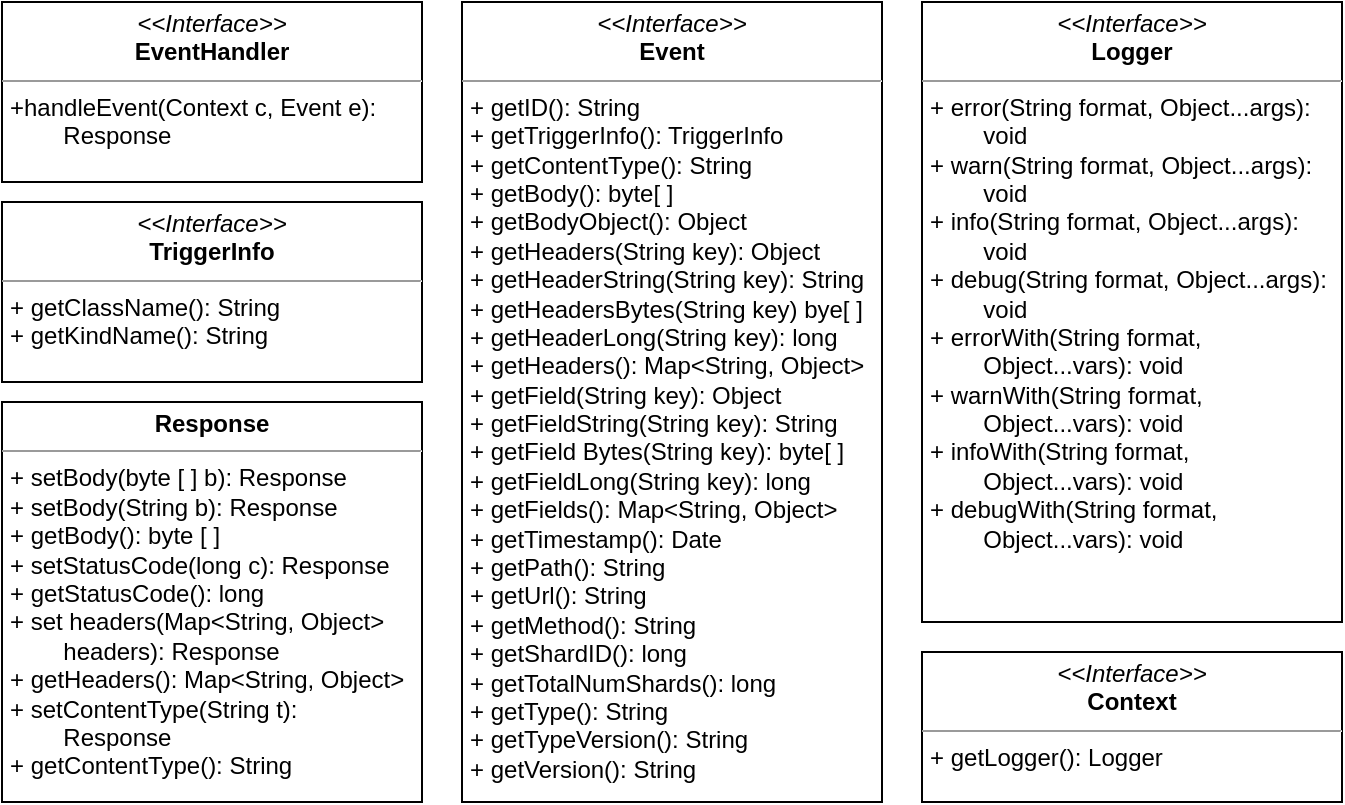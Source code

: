 <mxfile version="20.3.3" type="device"><diagram id="C5RBs43oDa-KdzZeNtuy" name="Page-1"><mxGraphModel dx="895" dy="555" grid="1" gridSize="10" guides="1" tooltips="1" connect="1" arrows="1" fold="1" page="1" pageScale="1" pageWidth="827" pageHeight="1169" math="0" shadow="0"><root><mxCell id="WIyWlLk6GJQsqaUBKTNV-0"/><mxCell id="WIyWlLk6GJQsqaUBKTNV-1" parent="WIyWlLk6GJQsqaUBKTNV-0"/><mxCell id="z4gZ3nXksXLkuDPdFj4i-4" value="&lt;p style=&quot;margin:0px;margin-top:4px;text-align:center;&quot;&gt;&lt;i&gt;&amp;lt;&amp;lt;Interface&amp;gt;&amp;gt;&lt;/i&gt;&lt;br&gt;&lt;b&gt;EventHandler&lt;/b&gt;&lt;/p&gt;&lt;hr size=&quot;1&quot;&gt;&lt;p style=&quot;margin:0px;margin-left:4px;&quot;&gt;+handleEvent(Context c, Event e):&lt;/p&gt;&lt;p style=&quot;margin:0px;margin-left:4px;&quot;&gt;&lt;span style=&quot;white-space: pre;&quot;&gt;&#9;Response&lt;/span&gt;&lt;br&gt;&lt;/p&gt;" style="verticalAlign=top;align=left;overflow=fill;fontSize=12;fontFamily=Helvetica;html=1;" vertex="1" parent="WIyWlLk6GJQsqaUBKTNV-1"><mxGeometry x="10" y="30" width="210" height="90" as="geometry"/></mxCell><mxCell id="z4gZ3nXksXLkuDPdFj4i-5" value="&lt;p style=&quot;margin:0px;margin-top:4px;text-align:center;&quot;&gt;&lt;i&gt;&amp;lt;&amp;lt;Interface&amp;gt;&amp;gt;&lt;/i&gt;&lt;br&gt;&lt;b&gt;Event&lt;/b&gt;&lt;/p&gt;&lt;hr size=&quot;1&quot;&gt;&lt;p style=&quot;margin:0px;margin-left:4px;&quot;&gt;+ getID(): String&lt;/p&gt;&lt;p style=&quot;margin:0px;margin-left:4px;&quot;&gt;+ getTriggerInfo(): TriggerInfo&lt;/p&gt;&lt;p style=&quot;margin:0px;margin-left:4px;&quot;&gt;+ getContentType(): String&lt;/p&gt;&lt;p style=&quot;margin:0px;margin-left:4px;&quot;&gt;+ getBody(): byte[ ]&lt;/p&gt;&lt;p style=&quot;margin:0px;margin-left:4px;&quot;&gt;+ getBodyObject(): Object&lt;/p&gt;&lt;p style=&quot;margin:0px;margin-left:4px;&quot;&gt;+ getHeaders(String key): Object&lt;/p&gt;&lt;p style=&quot;margin:0px;margin-left:4px;&quot;&gt;+ getHeaderString(String key): String&lt;/p&gt;&lt;p style=&quot;margin:0px;margin-left:4px;&quot;&gt;+ getHeadersBytes(String key) bye[ ]&lt;/p&gt;&lt;p style=&quot;margin:0px;margin-left:4px;&quot;&gt;+ getHeaderLong(String key): long&lt;/p&gt;&lt;p style=&quot;margin:0px;margin-left:4px;&quot;&gt;+ getHeaders(): Map&amp;lt;String, Object&amp;gt;&lt;/p&gt;&lt;p style=&quot;margin:0px;margin-left:4px;&quot;&gt;+ getField(String key): Object&lt;/p&gt;&lt;p style=&quot;margin:0px;margin-left:4px;&quot;&gt;+ getFieldString(String key): String&lt;/p&gt;&lt;p style=&quot;margin:0px;margin-left:4px;&quot;&gt;+ getField Bytes(String key): byte[ ]&lt;/p&gt;&lt;p style=&quot;margin:0px;margin-left:4px;&quot;&gt;+ getFieldLong(String key): long&lt;/p&gt;&lt;p style=&quot;margin:0px;margin-left:4px;&quot;&gt;+ getFields(): Map&amp;lt;String, Object&amp;gt;&lt;/p&gt;&lt;p style=&quot;margin:0px;margin-left:4px;&quot;&gt;+ getTimestamp(): Date&lt;/p&gt;&lt;p style=&quot;margin:0px;margin-left:4px;&quot;&gt;+ getPath(): String&lt;/p&gt;&lt;p style=&quot;margin:0px;margin-left:4px;&quot;&gt;+ getUrl(): String&lt;/p&gt;&lt;p style=&quot;margin:0px;margin-left:4px;&quot;&gt;+ getMethod(): String&lt;/p&gt;&lt;p style=&quot;margin:0px;margin-left:4px;&quot;&gt;+ getShardID(): long&lt;/p&gt;&lt;p style=&quot;margin:0px;margin-left:4px;&quot;&gt;+ getTotalNumShards(): long&lt;/p&gt;&lt;p style=&quot;margin:0px;margin-left:4px;&quot;&gt;+ getType(): String&lt;/p&gt;&lt;p style=&quot;margin:0px;margin-left:4px;&quot;&gt;+ getTypeVersion(): String&lt;/p&gt;&lt;p style=&quot;margin:0px;margin-left:4px;&quot;&gt;+ getVersion(): String&lt;/p&gt;" style="verticalAlign=top;align=left;overflow=fill;fontSize=12;fontFamily=Helvetica;html=1;" vertex="1" parent="WIyWlLk6GJQsqaUBKTNV-1"><mxGeometry x="240" y="30" width="210" height="400" as="geometry"/></mxCell><mxCell id="z4gZ3nXksXLkuDPdFj4i-7" value="&lt;p style=&quot;margin:0px;margin-top:4px;text-align:center;&quot;&gt;&lt;i&gt;&amp;lt;&amp;lt;Interface&amp;gt;&amp;gt;&lt;/i&gt;&lt;br&gt;&lt;b&gt;Context&lt;/b&gt;&lt;/p&gt;&lt;hr size=&quot;1&quot;&gt;&lt;p style=&quot;margin:0px;margin-left:4px;&quot;&gt;+ getLogger(): Logger&lt;/p&gt;" style="verticalAlign=top;align=left;overflow=fill;fontSize=12;fontFamily=Helvetica;html=1;" vertex="1" parent="WIyWlLk6GJQsqaUBKTNV-1"><mxGeometry x="470" y="355" width="210" height="75" as="geometry"/></mxCell><mxCell id="z4gZ3nXksXLkuDPdFj4i-8" value="&lt;p style=&quot;margin:0px;margin-top:4px;text-align:center;&quot;&gt;&lt;i&gt;&amp;lt;&amp;lt;Interface&amp;gt;&amp;gt;&lt;/i&gt;&lt;br&gt;&lt;b&gt;Logger&lt;/b&gt;&lt;/p&gt;&lt;hr size=&quot;1&quot;&gt;&lt;p style=&quot;margin:0px;margin-left:4px;&quot;&gt;+ error(String format, Object...args):&amp;nbsp;&lt;/p&gt;&lt;p style=&quot;margin:0px;margin-left:4px;&quot;&gt;&lt;span style=&quot;&quot;&gt;&#9;&lt;/span&gt;&lt;span style=&quot;white-space: pre;&quot;&gt;&#9;&lt;/span&gt;void&lt;/p&gt;&lt;p style=&quot;margin: 0px 0px 0px 4px;&quot;&gt;+ warn(String format, Object...args):&amp;nbsp;&lt;/p&gt;&lt;p style=&quot;margin: 0px 0px 0px 4px;&quot;&gt;&lt;span style=&quot;&quot;&gt;&#9;&lt;/span&gt;&lt;span style=&quot;white-space: pre;&quot;&gt;&#9;&lt;/span&gt;void&lt;/p&gt;&lt;p style=&quot;margin: 0px 0px 0px 4px;&quot;&gt;+ info(String format, Object...args):&amp;nbsp;&lt;/p&gt;&lt;p style=&quot;margin: 0px 0px 0px 4px;&quot;&gt;&lt;span style=&quot;&quot;&gt;&#9;&lt;/span&gt;&lt;span style=&quot;white-space: pre;&quot;&gt;&#9;&lt;/span&gt;void&lt;/p&gt;&lt;p style=&quot;margin: 0px 0px 0px 4px;&quot;&gt;+ debug(String format, Object...args):&amp;nbsp;&lt;/p&gt;&lt;p style=&quot;margin: 0px 0px 0px 4px;&quot;&gt;&lt;span style=&quot;&quot;&gt;&#9;&lt;/span&gt;&lt;span style=&quot;white-space: pre;&quot;&gt;&#9;&lt;/span&gt;void&lt;/p&gt;&lt;p style=&quot;margin: 0px 0px 0px 4px;&quot;&gt;+ errorWith(String format,&amp;nbsp;&lt;/p&gt;&lt;p style=&quot;margin: 0px 0px 0px 4px;&quot;&gt;&lt;span style=&quot;white-space: pre;&quot;&gt;&#9;&lt;/span&gt;Object...vars): void&lt;/p&gt;&lt;p style=&quot;margin: 0px 0px 0px 4px;&quot;&gt;+ warnWith(String format,&amp;nbsp;&lt;/p&gt;&lt;p style=&quot;margin: 0px 0px 0px 4px;&quot;&gt;&lt;span style=&quot;white-space: pre;&quot;&gt;&#9;&lt;/span&gt;Object...vars): void&lt;/p&gt;&lt;p style=&quot;margin: 0px 0px 0px 4px;&quot;&gt;+ infoWith(String format,&amp;nbsp;&lt;/p&gt;&lt;p style=&quot;margin: 0px 0px 0px 4px;&quot;&gt;&lt;span style=&quot;white-space: pre;&quot;&gt;&#9;&lt;/span&gt;Object...vars): void&lt;/p&gt;&lt;p style=&quot;margin: 0px 0px 0px 4px;&quot;&gt;+ debugWith(String format,&lt;/p&gt;&lt;p style=&quot;margin: 0px 0px 0px 4px;&quot;&gt;&lt;span style=&quot;white-space: pre;&quot;&gt;&#9;&lt;/span&gt;Object...vars): void&lt;/p&gt;" style="verticalAlign=top;align=left;overflow=fill;fontSize=12;fontFamily=Helvetica;html=1;" vertex="1" parent="WIyWlLk6GJQsqaUBKTNV-1"><mxGeometry x="470" y="30" width="210" height="310" as="geometry"/></mxCell><mxCell id="z4gZ3nXksXLkuDPdFj4i-9" value="&lt;p style=&quot;margin:0px;margin-top:4px;text-align:center;&quot;&gt;&lt;b&gt;Response&lt;/b&gt;&lt;/p&gt;&lt;hr size=&quot;1&quot;&gt;&lt;p style=&quot;margin:0px;margin-left:4px;&quot;&gt;+ setBody(byte [ ] b): Response&lt;/p&gt;&lt;p style=&quot;margin:0px;margin-left:4px;&quot;&gt;+ setBody(String b): Response&lt;/p&gt;&lt;p style=&quot;margin:0px;margin-left:4px;&quot;&gt;+ getBody(): byte [ ]&lt;/p&gt;&lt;p style=&quot;margin:0px;margin-left:4px;&quot;&gt;+ setStatusCode(long c): Response&lt;/p&gt;&lt;p style=&quot;margin:0px;margin-left:4px;&quot;&gt;+ getStatusCode(): long&lt;/p&gt;&lt;p style=&quot;margin:0px;margin-left:4px;&quot;&gt;+ set headers(Map&amp;lt;String, Object&amp;gt;&amp;nbsp;&lt;/p&gt;&lt;p style=&quot;margin:0px;margin-left:4px;&quot;&gt;&lt;span style=&quot;white-space: pre;&quot;&gt;&#9;headers): Response&lt;/span&gt;&lt;br&gt;&lt;/p&gt;&lt;p style=&quot;margin:0px;margin-left:4px;&quot;&gt;&lt;span style=&quot;white-space: pre;&quot;&gt;+ getHeaders(): Map&amp;lt;String, Object&amp;gt;&lt;/span&gt;&lt;/p&gt;&lt;p style=&quot;margin:0px;margin-left:4px;&quot;&gt;&lt;span style=&quot;white-space: pre;&quot;&gt;+ setContentType(String t):&amp;nbsp;&lt;/span&gt;&lt;/p&gt;&lt;p style=&quot;margin:0px;margin-left:4px;&quot;&gt;&lt;span style=&quot;white-space: pre;&quot;&gt;&lt;span style=&quot;white-space: pre;&quot;&gt;&#9;&lt;/span&gt;Response&lt;/span&gt;&lt;/p&gt;&lt;p style=&quot;margin:0px;margin-left:4px;&quot;&gt;&lt;span style=&quot;white-space: pre;&quot;&gt;+ getContentType(): String&lt;/span&gt;&lt;/p&gt;" style="verticalAlign=top;align=left;overflow=fill;fontSize=12;fontFamily=Helvetica;html=1;" vertex="1" parent="WIyWlLk6GJQsqaUBKTNV-1"><mxGeometry x="10" y="230" width="210" height="200" as="geometry"/></mxCell><mxCell id="z4gZ3nXksXLkuDPdFj4i-11" value="&lt;p style=&quot;margin:0px;margin-top:4px;text-align:center;&quot;&gt;&lt;i&gt;&amp;lt;&amp;lt;Interface&amp;gt;&amp;gt;&lt;/i&gt;&lt;br&gt;&lt;b&gt;TriggerInfo&lt;/b&gt;&lt;/p&gt;&lt;hr size=&quot;1&quot;&gt;&lt;p style=&quot;margin:0px;margin-left:4px;&quot;&gt;+ getClassName(): String&lt;/p&gt;&lt;p style=&quot;margin:0px;margin-left:4px;&quot;&gt;+ getKindName(): String&lt;/p&gt;" style="verticalAlign=top;align=left;overflow=fill;fontSize=12;fontFamily=Helvetica;html=1;" vertex="1" parent="WIyWlLk6GJQsqaUBKTNV-1"><mxGeometry x="10" y="130" width="210" height="90" as="geometry"/></mxCell></root></mxGraphModel></diagram></mxfile>